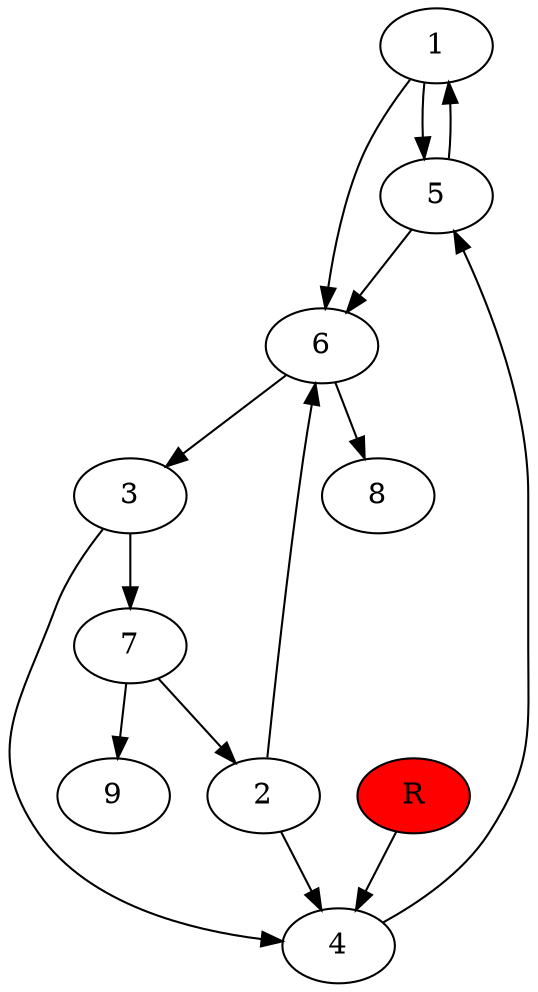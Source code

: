 digraph prb76242 {
	1
	2
	3
	4
	5
	6
	7
	8
	R [fillcolor="#ff0000" style=filled]
	1 -> 5
	1 -> 6
	2 -> 4
	2 -> 6
	3 -> 4
	3 -> 7
	4 -> 5
	5 -> 1
	5 -> 6
	6 -> 3
	6 -> 8
	7 -> 2
	7 -> 9
	R -> 4
}

